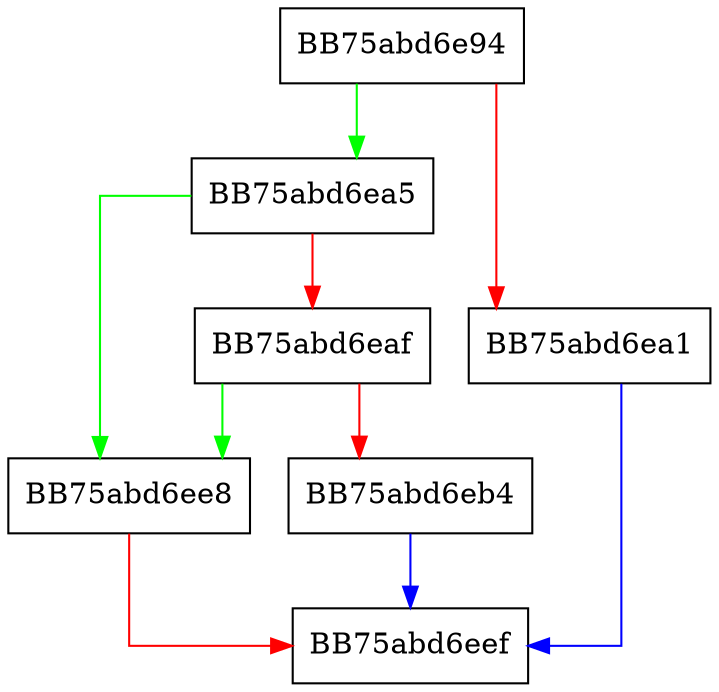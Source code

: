 digraph SMSConfigScanFilePath {
  node [shape="box"];
  graph [splines=ortho];
  BB75abd6e94 -> BB75abd6ea5 [color="green"];
  BB75abd6e94 -> BB75abd6ea1 [color="red"];
  BB75abd6ea1 -> BB75abd6eef [color="blue"];
  BB75abd6ea5 -> BB75abd6ee8 [color="green"];
  BB75abd6ea5 -> BB75abd6eaf [color="red"];
  BB75abd6eaf -> BB75abd6ee8 [color="green"];
  BB75abd6eaf -> BB75abd6eb4 [color="red"];
  BB75abd6eb4 -> BB75abd6eef [color="blue"];
  BB75abd6ee8 -> BB75abd6eef [color="red"];
}